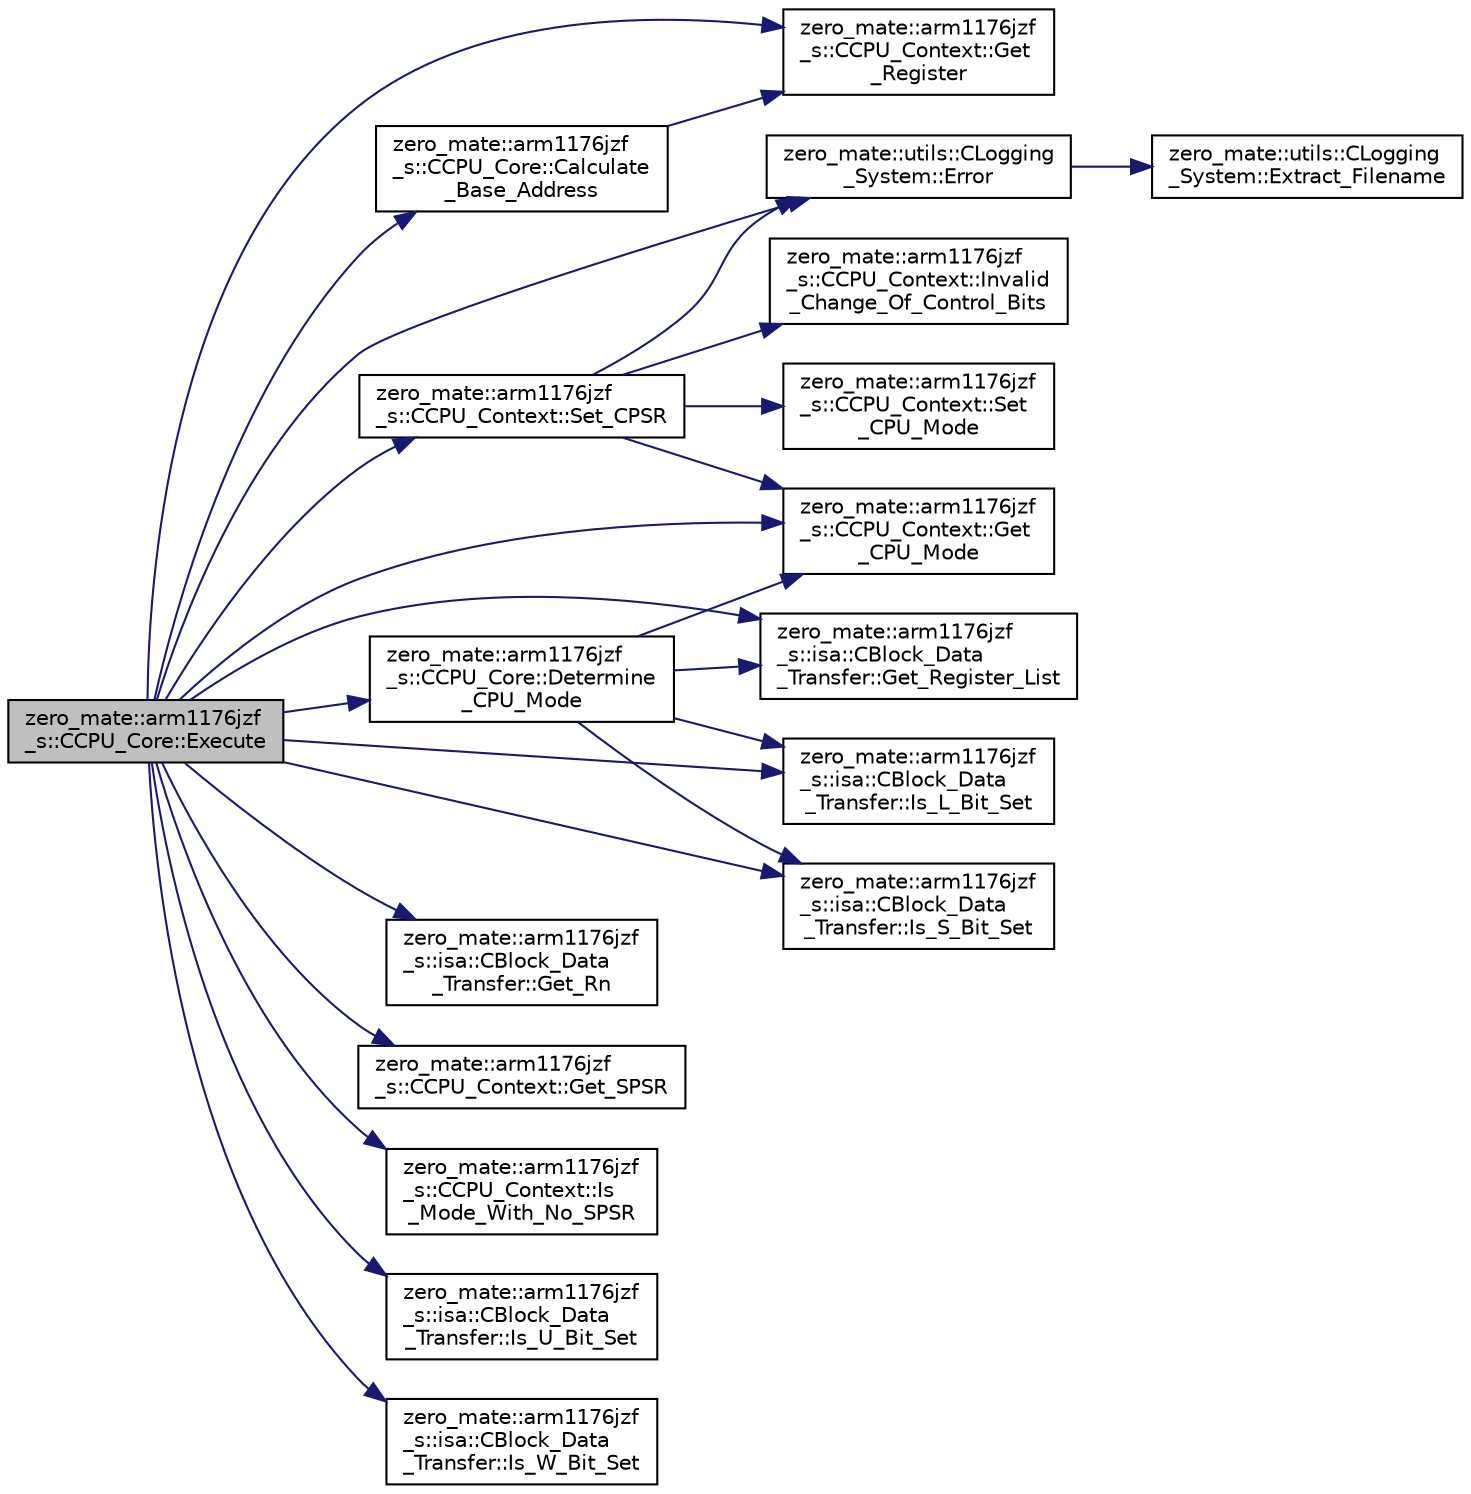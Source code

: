digraph "zero_mate::arm1176jzf_s::CCPU_Core::Execute"
{
 // LATEX_PDF_SIZE
  bgcolor="transparent";
  edge [fontname="Helvetica",fontsize="10",labelfontname="Helvetica",labelfontsize="10"];
  node [fontname="Helvetica",fontsize="10",shape=record];
  rankdir="LR";
  Node1 [label="zero_mate::arm1176jzf\l_s::CCPU_Core::Execute",height=0.2,width=0.4,color="black", fillcolor="grey75", style="filled", fontcolor="black",tooltip="Executes a block data transfer instruction."];
  Node1 -> Node2 [color="midnightblue",fontsize="10",style="solid",fontname="Helvetica"];
  Node2 [label="zero_mate::arm1176jzf\l_s::CCPU_Core::Calculate\l_Base_Address",height=0.2,width=0.4,color="black",URL="$classzero__mate_1_1arm1176jzf__s_1_1CCPU__Core.html#a65fef8be920aaccdf3cfea5b0e3d0cee",tooltip="Calculates the base address of a data transfer instruction."];
  Node2 -> Node3 [color="midnightblue",fontsize="10",style="solid",fontname="Helvetica"];
  Node3 [label="zero_mate::arm1176jzf\l_s::CCPU_Context::Get\l_Register",height=0.2,width=0.4,color="black",URL="$classzero__mate_1_1arm1176jzf__s_1_1CCPU__Context.html#a22efcb34f3c1bd9f46f1f75771103ef9",tooltip=" "];
  Node1 -> Node4 [color="midnightblue",fontsize="10",style="solid",fontname="Helvetica"];
  Node4 [label="zero_mate::arm1176jzf\l_s::CCPU_Core::Determine\l_CPU_Mode",height=0.2,width=0.4,color="black",URL="$classzero__mate_1_1arm1176jzf__s_1_1CCPU__Core.html#a78980460ec7632099c51e96226a08f31",tooltip="Determines the mode of the CPU that should be used in a block data transfer instruction."];
  Node4 -> Node5 [color="midnightblue",fontsize="10",style="solid",fontname="Helvetica"];
  Node5 [label="zero_mate::arm1176jzf\l_s::CCPU_Context::Get\l_CPU_Mode",height=0.2,width=0.4,color="black",URL="$classzero__mate_1_1arm1176jzf__s_1_1CCPU__Context.html#aa740f9219bb413d707ac72f373e60d3a",tooltip=" "];
  Node4 -> Node6 [color="midnightblue",fontsize="10",style="solid",fontname="Helvetica"];
  Node6 [label="zero_mate::arm1176jzf\l_s::isa::CBlock_Data\l_Transfer::Get_Register_List",height=0.2,width=0.4,color="black",URL="$classzero__mate_1_1arm1176jzf__s_1_1isa_1_1CBlock__Data__Transfer.html#a13942f150d4adefab57c5c34aef1a104",tooltip=" "];
  Node4 -> Node7 [color="midnightblue",fontsize="10",style="solid",fontname="Helvetica"];
  Node7 [label="zero_mate::arm1176jzf\l_s::isa::CBlock_Data\l_Transfer::Is_L_Bit_Set",height=0.2,width=0.4,color="black",URL="$classzero__mate_1_1arm1176jzf__s_1_1isa_1_1CBlock__Data__Transfer.html#aa2342ef2d946e48ad5f19e6fd04d9a3f",tooltip=" "];
  Node4 -> Node8 [color="midnightblue",fontsize="10",style="solid",fontname="Helvetica"];
  Node8 [label="zero_mate::arm1176jzf\l_s::isa::CBlock_Data\l_Transfer::Is_S_Bit_Set",height=0.2,width=0.4,color="black",URL="$classzero__mate_1_1arm1176jzf__s_1_1isa_1_1CBlock__Data__Transfer.html#a1a3153bfc2aa11e2c86d55eea07e4c5a",tooltip=" "];
  Node1 -> Node9 [color="midnightblue",fontsize="10",style="solid",fontname="Helvetica"];
  Node9 [label="zero_mate::utils::CLogging\l_System::Error",height=0.2,width=0.4,color="black",URL="$classzero__mate_1_1utils_1_1CLogging__System.html#aba3c5c64cd12e058e6a288db2cd89a15",tooltip=" "];
  Node9 -> Node10 [color="midnightblue",fontsize="10",style="solid",fontname="Helvetica"];
  Node10 [label="zero_mate::utils::CLogging\l_System::Extract_Filename",height=0.2,width=0.4,color="black",URL="$classzero__mate_1_1utils_1_1CLogging__System.html#af3fd8f336b5853e954283d93f2c32edd",tooltip=" "];
  Node1 -> Node5 [color="midnightblue",fontsize="10",style="solid",fontname="Helvetica"];
  Node1 -> Node3 [color="midnightblue",fontsize="10",style="solid",fontname="Helvetica"];
  Node1 -> Node6 [color="midnightblue",fontsize="10",style="solid",fontname="Helvetica"];
  Node1 -> Node11 [color="midnightblue",fontsize="10",style="solid",fontname="Helvetica"];
  Node11 [label="zero_mate::arm1176jzf\l_s::isa::CBlock_Data\l_Transfer::Get_Rn",height=0.2,width=0.4,color="black",URL="$classzero__mate_1_1arm1176jzf__s_1_1isa_1_1CBlock__Data__Transfer.html#a1b462c43b44d87d20c13fbd7f45c2d2e",tooltip=" "];
  Node1 -> Node12 [color="midnightblue",fontsize="10",style="solid",fontname="Helvetica"];
  Node12 [label="zero_mate::arm1176jzf\l_s::CCPU_Context::Get_SPSR",height=0.2,width=0.4,color="black",URL="$classzero__mate_1_1arm1176jzf__s_1_1CCPU__Context.html#ae00681efcbc4adfcfde001a67c5baeca",tooltip=" "];
  Node1 -> Node7 [color="midnightblue",fontsize="10",style="solid",fontname="Helvetica"];
  Node1 -> Node13 [color="midnightblue",fontsize="10",style="solid",fontname="Helvetica"];
  Node13 [label="zero_mate::arm1176jzf\l_s::CCPU_Context::Is\l_Mode_With_No_SPSR",height=0.2,width=0.4,color="black",URL="$classzero__mate_1_1arm1176jzf__s_1_1CCPU__Context.html#a6fc387fa0b0dd040c4e2463606d933e4",tooltip=" "];
  Node1 -> Node8 [color="midnightblue",fontsize="10",style="solid",fontname="Helvetica"];
  Node1 -> Node14 [color="midnightblue",fontsize="10",style="solid",fontname="Helvetica"];
  Node14 [label="zero_mate::arm1176jzf\l_s::isa::CBlock_Data\l_Transfer::Is_U_Bit_Set",height=0.2,width=0.4,color="black",URL="$classzero__mate_1_1arm1176jzf__s_1_1isa_1_1CBlock__Data__Transfer.html#af725efd9a9efe7249009b389bb41f0fc",tooltip=" "];
  Node1 -> Node15 [color="midnightblue",fontsize="10",style="solid",fontname="Helvetica"];
  Node15 [label="zero_mate::arm1176jzf\l_s::isa::CBlock_Data\l_Transfer::Is_W_Bit_Set",height=0.2,width=0.4,color="black",URL="$classzero__mate_1_1arm1176jzf__s_1_1isa_1_1CBlock__Data__Transfer.html#af1ba54ca4e582db5d0a89b24d22a96fd",tooltip=" "];
  Node1 -> Node16 [color="midnightblue",fontsize="10",style="solid",fontname="Helvetica"];
  Node16 [label="zero_mate::arm1176jzf\l_s::CCPU_Context::Set_CPSR",height=0.2,width=0.4,color="black",URL="$classzero__mate_1_1arm1176jzf__s_1_1CCPU__Context.html#a53765299c790cc790e15deb2c701bd2a",tooltip=" "];
  Node16 -> Node9 [color="midnightblue",fontsize="10",style="solid",fontname="Helvetica"];
  Node16 -> Node5 [color="midnightblue",fontsize="10",style="solid",fontname="Helvetica"];
  Node16 -> Node17 [color="midnightblue",fontsize="10",style="solid",fontname="Helvetica"];
  Node17 [label="zero_mate::arm1176jzf\l_s::CCPU_Context::Invalid\l_Change_Of_Control_Bits",height=0.2,width=0.4,color="black",URL="$classzero__mate_1_1arm1176jzf__s_1_1CCPU__Context.html#aa53dae8f0dd16d916a852e572dfa95ba",tooltip=" "];
  Node16 -> Node18 [color="midnightblue",fontsize="10",style="solid",fontname="Helvetica"];
  Node18 [label="zero_mate::arm1176jzf\l_s::CCPU_Context::Set\l_CPU_Mode",height=0.2,width=0.4,color="black",URL="$classzero__mate_1_1arm1176jzf__s_1_1CCPU__Context.html#a7efff674f8141eab73cb69099220f0d5",tooltip=" "];
}
